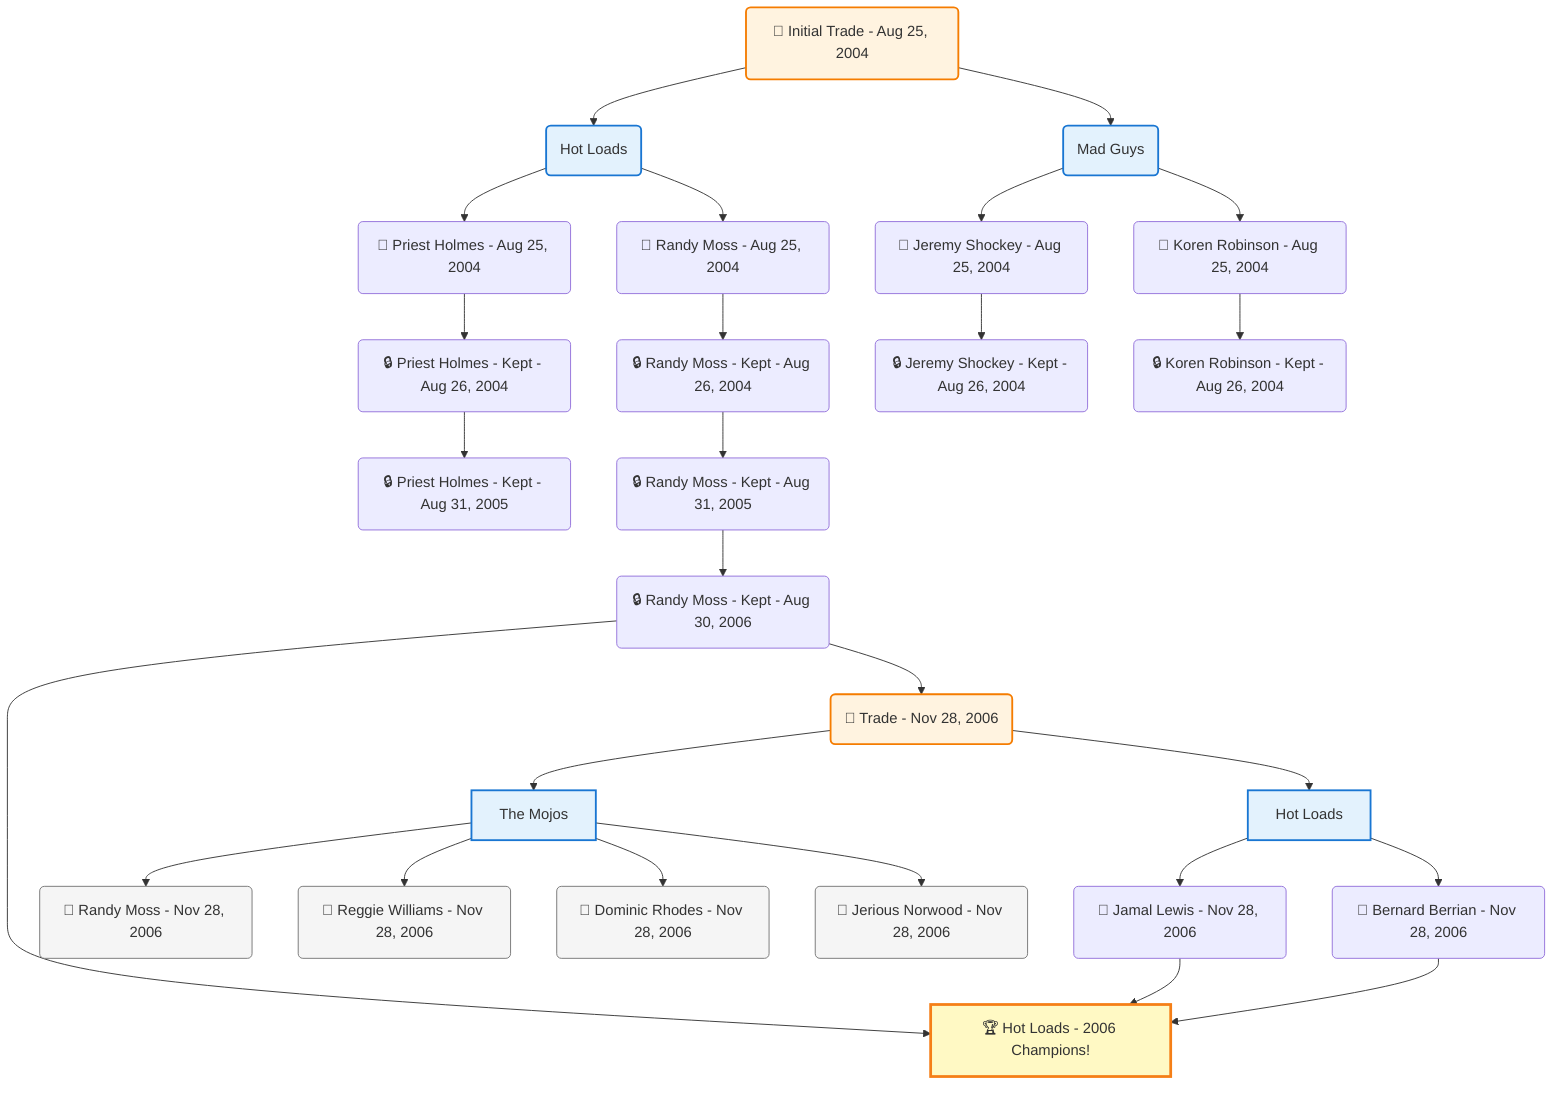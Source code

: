 flowchart TD

    TRADE_MAIN("🔄 Initial Trade - Aug 25, 2004")
    TEAM_1("Hot Loads")
    TEAM_2("Mad Guys")
    NODE_ba6758a3-f208-477f-9e87-3dc956ba79c9("🔄 Priest Holmes - Aug 25, 2004")
    NODE_082259f8-2e9f-4ee4-ab69-a399e61188d7("🔒 Priest Holmes - Kept - Aug 26, 2004")
    NODE_32804528-2abe-4adb-8021-818b4a8496e4("🔒 Priest Holmes - Kept - Aug 31, 2005")
    NODE_09e638be-ded4-4dbe-bbea-702be0999965("🔄 Jeremy Shockey - Aug 25, 2004")
    NODE_d3959570-9758-4b71-a859-00b5af9e18d0("🔒 Jeremy Shockey - Kept - Aug 26, 2004")
    NODE_b0086ff5-88cc-4f48-a79f-8d6a747dae46("🔄 Randy Moss - Aug 25, 2004")
    NODE_1e0ac843-fc9b-4434-bced-af98c0eb09cc("🔒 Randy Moss - Kept - Aug 26, 2004")
    NODE_c8b06ed6-3319-4413-b8f6-9d120dd33ac2("🔒 Randy Moss - Kept - Aug 31, 2005")
    NODE_04d40653-38ae-48e4-b9fa-e1222162b6e6("🔒 Randy Moss - Kept - Aug 30, 2006")
    CHAMP_8e9f18ff-62c3-40e8-bb10-32f74cf4ee33_2006["🏆 Hot Loads - 2006 Champions!"]
    TRADE_94128dc1-5690-4ecb-9e57-2fcda0f4436f_3("🔄 Trade - Nov 28, 2006")
    TEAM_bbe2d0ad-54cf-4c22-be82-b2a5f262a157_4["The Mojos"]
    NODE_ea837e1f-1038-4fb7-b95d-79f8daf5279e("🔄 Randy Moss - Nov 28, 2006")
    NODE_4a66e6f4-6850-46cb-ae70-91890578144f("🔄 Reggie Williams - Nov 28, 2006")
    NODE_1695e839-8cd2-4d8b-ad6e-df55e29c78d9("🔄 Dominic Rhodes - Nov 28, 2006")
    NODE_cdf5dcda-2005-467e-afdb-f4c01462b89a("🔄 Jerious Norwood - Nov 28, 2006")
    TEAM_8e9f18ff-62c3-40e8-bb10-32f74cf4ee33_5["Hot Loads"]
    NODE_0f1d9e0e-cd1c-4a60-b92e-202e6d935f55("🔄 Jamal Lewis - Nov 28, 2006")
    NODE_7aed24a6-71ce-4ad3-8218-d5b6b4b8e796("🔄 Bernard Berrian - Nov 28, 2006")
    NODE_df1226c5-2107-4056-b561-de7a7b78c69c("🔄 Koren Robinson - Aug 25, 2004")
    NODE_56949baa-ed41-459d-ab3b-b776f7512e14("🔒 Koren Robinson - Kept - Aug 26, 2004")

    TRADE_MAIN --> TEAM_1
    TRADE_MAIN --> TEAM_2
    TEAM_1 --> NODE_ba6758a3-f208-477f-9e87-3dc956ba79c9
    NODE_ba6758a3-f208-477f-9e87-3dc956ba79c9 --> NODE_082259f8-2e9f-4ee4-ab69-a399e61188d7
    NODE_082259f8-2e9f-4ee4-ab69-a399e61188d7 --> NODE_32804528-2abe-4adb-8021-818b4a8496e4
    TEAM_2 --> NODE_09e638be-ded4-4dbe-bbea-702be0999965
    NODE_09e638be-ded4-4dbe-bbea-702be0999965 --> NODE_d3959570-9758-4b71-a859-00b5af9e18d0
    TEAM_1 --> NODE_b0086ff5-88cc-4f48-a79f-8d6a747dae46
    NODE_b0086ff5-88cc-4f48-a79f-8d6a747dae46 --> NODE_1e0ac843-fc9b-4434-bced-af98c0eb09cc
    NODE_1e0ac843-fc9b-4434-bced-af98c0eb09cc --> NODE_c8b06ed6-3319-4413-b8f6-9d120dd33ac2
    NODE_c8b06ed6-3319-4413-b8f6-9d120dd33ac2 --> NODE_04d40653-38ae-48e4-b9fa-e1222162b6e6
    NODE_04d40653-38ae-48e4-b9fa-e1222162b6e6 --> CHAMP_8e9f18ff-62c3-40e8-bb10-32f74cf4ee33_2006
    NODE_04d40653-38ae-48e4-b9fa-e1222162b6e6 --> TRADE_94128dc1-5690-4ecb-9e57-2fcda0f4436f_3
    TRADE_94128dc1-5690-4ecb-9e57-2fcda0f4436f_3 --> TEAM_bbe2d0ad-54cf-4c22-be82-b2a5f262a157_4
    TEAM_bbe2d0ad-54cf-4c22-be82-b2a5f262a157_4 --> NODE_ea837e1f-1038-4fb7-b95d-79f8daf5279e
    TEAM_bbe2d0ad-54cf-4c22-be82-b2a5f262a157_4 --> NODE_4a66e6f4-6850-46cb-ae70-91890578144f
    TEAM_bbe2d0ad-54cf-4c22-be82-b2a5f262a157_4 --> NODE_1695e839-8cd2-4d8b-ad6e-df55e29c78d9
    TEAM_bbe2d0ad-54cf-4c22-be82-b2a5f262a157_4 --> NODE_cdf5dcda-2005-467e-afdb-f4c01462b89a
    TRADE_94128dc1-5690-4ecb-9e57-2fcda0f4436f_3 --> TEAM_8e9f18ff-62c3-40e8-bb10-32f74cf4ee33_5
    TEAM_8e9f18ff-62c3-40e8-bb10-32f74cf4ee33_5 --> NODE_0f1d9e0e-cd1c-4a60-b92e-202e6d935f55
    NODE_0f1d9e0e-cd1c-4a60-b92e-202e6d935f55 --> CHAMP_8e9f18ff-62c3-40e8-bb10-32f74cf4ee33_2006
    TEAM_8e9f18ff-62c3-40e8-bb10-32f74cf4ee33_5 --> NODE_7aed24a6-71ce-4ad3-8218-d5b6b4b8e796
    NODE_7aed24a6-71ce-4ad3-8218-d5b6b4b8e796 --> CHAMP_8e9f18ff-62c3-40e8-bb10-32f74cf4ee33_2006
    TEAM_2 --> NODE_df1226c5-2107-4056-b561-de7a7b78c69c
    NODE_df1226c5-2107-4056-b561-de7a7b78c69c --> NODE_56949baa-ed41-459d-ab3b-b776f7512e14

    %% Node styling
    classDef teamNode fill:#e3f2fd,stroke:#1976d2,stroke-width:2px
    classDef tradeNode fill:#fff3e0,stroke:#f57c00,stroke-width:2px
    classDef playerNode fill:#f3e5f5,stroke:#7b1fa2,stroke-width:1px
    classDef nonRootPlayerNode fill:#f5f5f5,stroke:#757575,stroke-width:1px
    classDef endNode fill:#ffebee,stroke:#c62828,stroke-width:2px
    classDef waiverNode fill:#e8f5e8,stroke:#388e3c,stroke-width:2px
    classDef championshipNode fill:#fff9c4,stroke:#f57f17,stroke-width:3px

    class TEAM_1,TEAM_2,TEAM_bbe2d0ad-54cf-4c22-be82-b2a5f262a157_4,TEAM_8e9f18ff-62c3-40e8-bb10-32f74cf4ee33_5 teamNode
    class CHAMP_8e9f18ff-62c3-40e8-bb10-32f74cf4ee33_2006 championshipNode
    class NODE_ea837e1f-1038-4fb7-b95d-79f8daf5279e,NODE_4a66e6f4-6850-46cb-ae70-91890578144f,NODE_1695e839-8cd2-4d8b-ad6e-df55e29c78d9,NODE_cdf5dcda-2005-467e-afdb-f4c01462b89a nonRootPlayerNode
    class TRADE_MAIN,TRADE_94128dc1-5690-4ecb-9e57-2fcda0f4436f_3 tradeNode